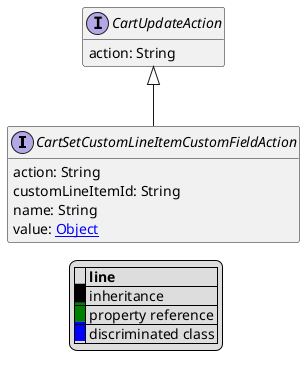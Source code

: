 @startuml

hide empty fields
hide empty methods
legend
|= |= line |
|<back:black>   </back>| inheritance |
|<back:green>   </back>| property reference |
|<back:blue>   </back>| discriminated class |
endlegend
interface CartSetCustomLineItemCustomFieldAction [[CartSetCustomLineItemCustomFieldAction.svg]] extends CartUpdateAction {
    action: String
    customLineItemId: String
    name: String
    value: [[Object.svg Object]]
}
interface CartUpdateAction [[CartUpdateAction.svg]]  {
    action: String
}





@enduml
